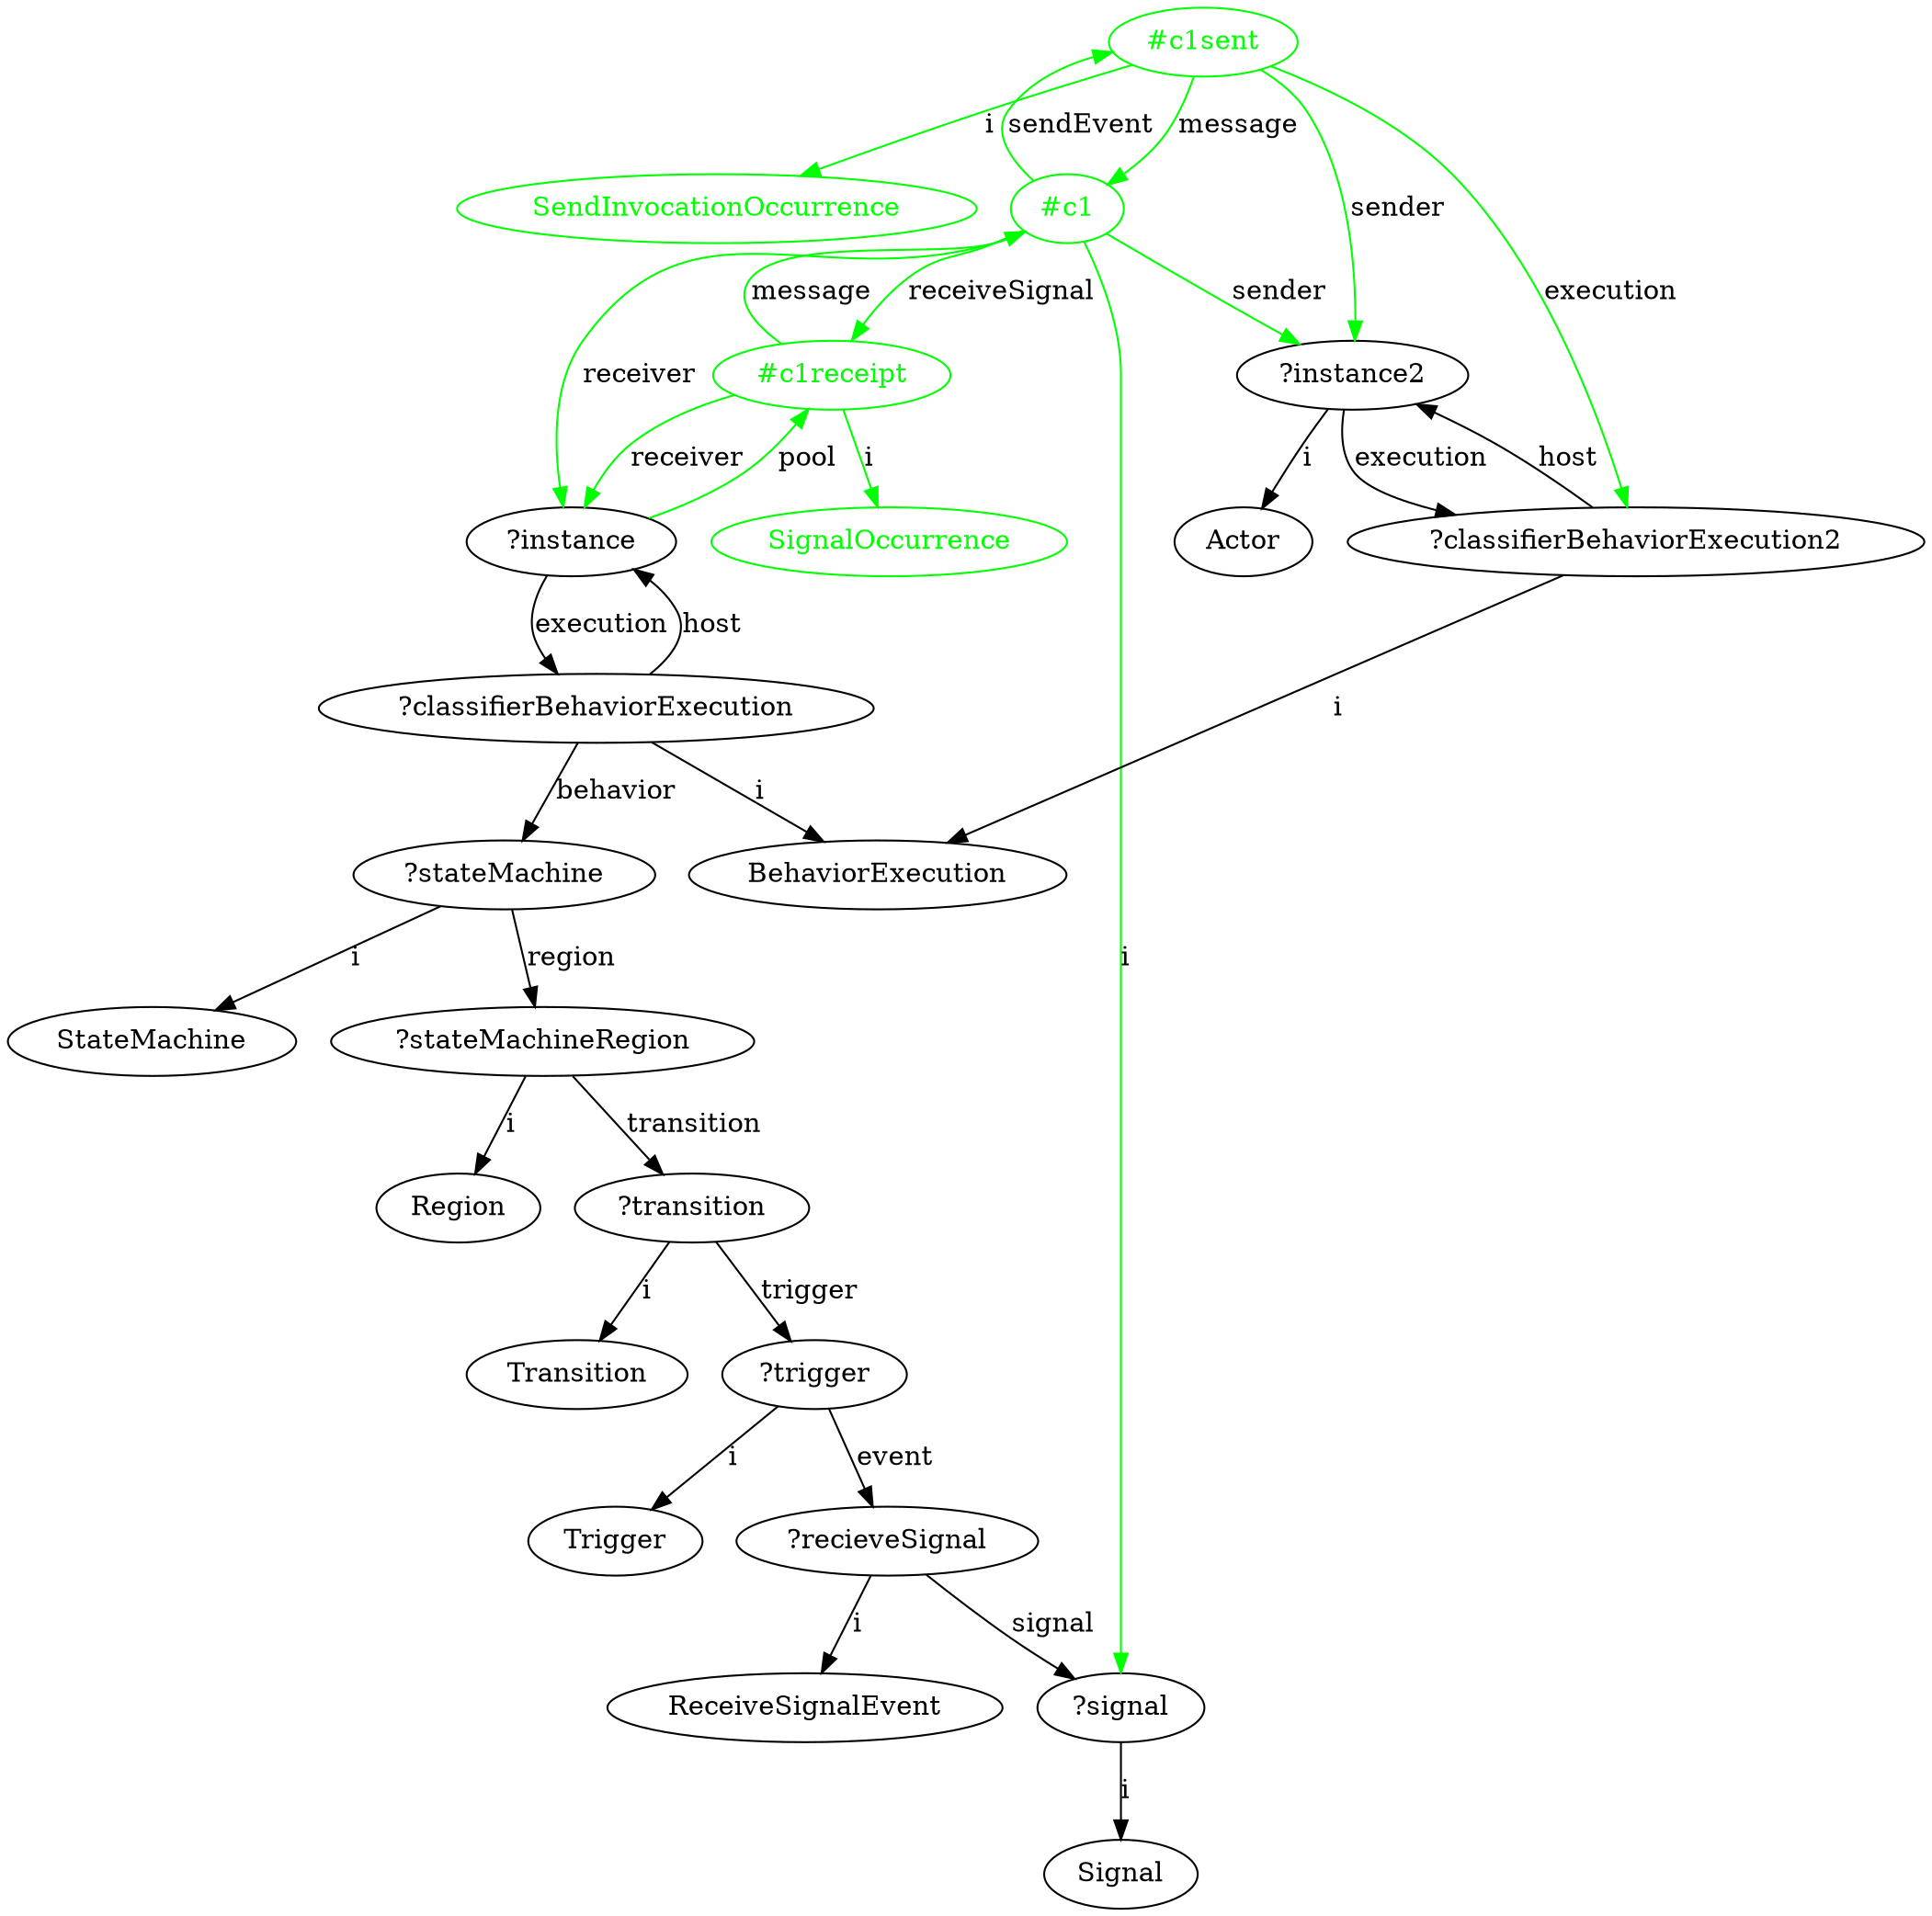 digraph actorSendSignal {
	"#c1sent" -> "SendInvocationOccurrence" [label="i", color="green"]
	"#c1sent" [color="green", fontcolor="green"]
	"SendInvocationOccurrence" [color="green", fontcolor="green"]
	"#c1sent" -> "#c1" [label="message", color="green"]
	"#c1sent" [color="green", fontcolor="green"]
	"#c1" [color="green", fontcolor="green"]
	"#c1" -> "#c1sent" [label="sendEvent", color="green"]
	"#c1" [color="green", fontcolor="green"]
	"#c1sent" [color="green", fontcolor="green"]
	"#c1" -> "#c1receipt" [label="receiveSignal", color="green"]
	"#c1" [color="green", fontcolor="green"]
	"#c1receipt" [color="green", fontcolor="green"]
	"#c1receipt" -> "#c1" [label="message", color="green"]
	"#c1receipt" [color="green", fontcolor="green"]
	"#c1" [color="green", fontcolor="green"]
	"#c1receipt" -> "SignalOccurrence" [label="i", color="green"]
	"#c1receipt" [color="green", fontcolor="green"]
	"SignalOccurrence" [color="green", fontcolor="green"]
	"?transition" -> "Transition" [label="i"]
	"?trigger" -> "Trigger" [label="i"]
	"?recieveSignal" -> "ReceiveSignalEvent" [label="i"]
	"?recieveSignal" -> "?signal" [label="signal"]
	"?signal" -> "Signal" [label="i"]
	"?stateMachineRegion" -> "?transition" [label="transition"]
	"?classifierBehaviorExecution" -> "?stateMachine" [label="behavior"]
	"?classifierBehaviorExecution" -> "?instance" [label="host"]
	"?instance" -> "?classifierBehaviorExecution" [label="execution"]
	"?classifierBehaviorExecution2" -> "BehaviorExecution" [label="i"]
	"?classifierBehaviorExecution2" -> "?instance2" [label="host"]
	"?classifierBehaviorExecution" -> "BehaviorExecution" [label="i"]
	"?stateMachine" -> "StateMachine" [label="i"]
	"?stateMachineRegion" -> "Region" [label="i"]
	"?instance2" -> "Actor" [label="i"]
	"?instance2" -> "?classifierBehaviorExecution2" [label="execution"]
	"?stateMachine" -> "?stateMachineRegion" [label="region"]
	"?transition" -> "?trigger" [label="trigger"]
	"?trigger" -> "?recieveSignal" [label="event"]
	"#c1" -> "?signal" [label="i", color="green"]
	"#c1" [color="green", fontcolor="green"]
	"#c1receipt" -> "?instance" [label="receiver", color="green"]
	"#c1receipt" [color="green", fontcolor="green"]
	"?instance" -> "#c1receipt" [label="pool", color="green"]
	"#c1receipt" [color="green", fontcolor="green"]
	"#c1" -> "?instance2" [label="sender", color="green"]
	"#c1" [color="green", fontcolor="green"]
	"#c1sent" -> "?instance2" [label="sender", color="green"]
	"#c1sent" [color="green", fontcolor="green"]
	"#c1" -> "?instance" [label="receiver", color="green"]
	"#c1" [color="green", fontcolor="green"]
	"#c1sent" -> "?classifierBehaviorExecution2" [label="execution", color="green"]
	"#c1sent" [color="green", fontcolor="green"]
}
